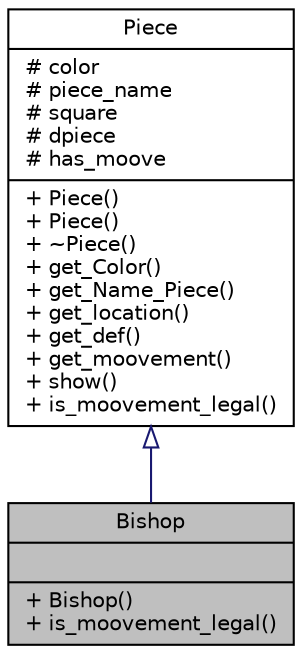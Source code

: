 digraph "Bishop"
{
 // LATEX_PDF_SIZE
  edge [fontname="Helvetica",fontsize="10",labelfontname="Helvetica",labelfontsize="10"];
  node [fontname="Helvetica",fontsize="10",shape=record];
  Node1 [label="{Bishop\n||+ Bishop()\l+ is_moovement_legal()\l}",height=0.2,width=0.4,color="black", fillcolor="grey75", style="filled", fontcolor="black",tooltip=" "];
  Node2 -> Node1 [dir="back",color="midnightblue",fontsize="10",style="solid",arrowtail="onormal",fontname="Helvetica"];
  Node2 [label="{Piece\n|# color\l# piece_name\l# square\l# dpiece\l# has_moove\l|+ Piece()\l+ Piece()\l+ ~Piece()\l+ get_Color()\l+ get_Name_Piece()\l+ get_location()\l+ get_def()\l+ get_moovement()\l+ show()\l+ is_moovement_legal()\l}",height=0.2,width=0.4,color="black", fillcolor="white", style="filled",URL="$d5/df0/classPiece.html",tooltip="Cette classe va gérer les différentes pièces présentes sur l'échiquier et leurs couleurs à chacunes."];
}

